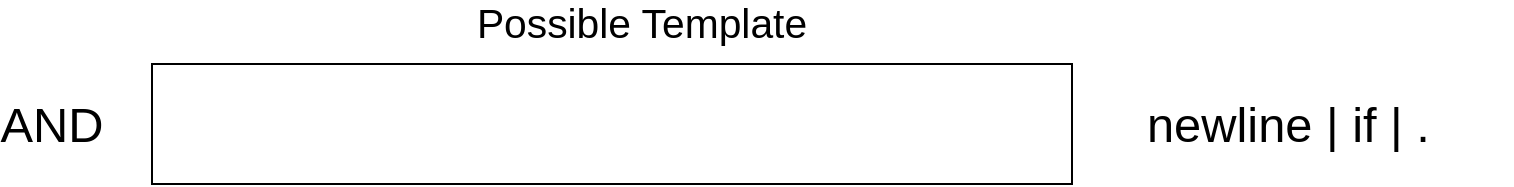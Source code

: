 <mxfile version="14.9.9" type="github">
  <diagram id="zgat6zcgVZ0BgCRbOMlH" name="Page-1">
    <mxGraphModel dx="1422" dy="764" grid="1" gridSize="10" guides="1" tooltips="1" connect="1" arrows="1" fold="1" page="1" pageScale="1" pageWidth="827" pageHeight="1169" math="0" shadow="0">
      <root>
        <mxCell id="0" />
        <mxCell id="1" parent="0" />
        <mxCell id="yn6Z4scpIXNP0Bzi4fMZ-1" value="&lt;div style=&quot;font-size: 24.4px&quot;&gt;&lt;font style=&quot;font-size: 24.4px&quot;&gt;AND&lt;/font&gt;&lt;/div&gt;" style="text;html=1;strokeColor=none;fillColor=none;align=center;verticalAlign=middle;whiteSpace=wrap;rounded=0;" vertex="1" parent="1">
          <mxGeometry x="60" y="100" width="40" height="20" as="geometry" />
        </mxCell>
        <mxCell id="yn6Z4scpIXNP0Bzi4fMZ-3" value="" style="rounded=0;whiteSpace=wrap;html=1;" vertex="1" parent="1">
          <mxGeometry x="130" y="80" width="460" height="60" as="geometry" />
        </mxCell>
        <mxCell id="yn6Z4scpIXNP0Bzi4fMZ-4" value="&lt;font style=&quot;font-size: 20.4px&quot;&gt;Possible Template&lt;/font&gt;" style="text;html=1;strokeColor=none;fillColor=none;align=center;verticalAlign=middle;whiteSpace=wrap;rounded=0;" vertex="1" parent="1">
          <mxGeometry x="210" y="50" width="330" height="20" as="geometry" />
        </mxCell>
        <mxCell id="yn6Z4scpIXNP0Bzi4fMZ-5" value="&lt;font style=&quot;font-size: 24.4px&quot;&gt;newline | if | . &amp;nbsp; &lt;/font&gt;" style="text;html=1;strokeColor=none;fillColor=none;align=center;verticalAlign=middle;whiteSpace=wrap;rounded=0;" vertex="1" parent="1">
          <mxGeometry x="600" y="100" width="210" height="20" as="geometry" />
        </mxCell>
      </root>
    </mxGraphModel>
  </diagram>
</mxfile>
